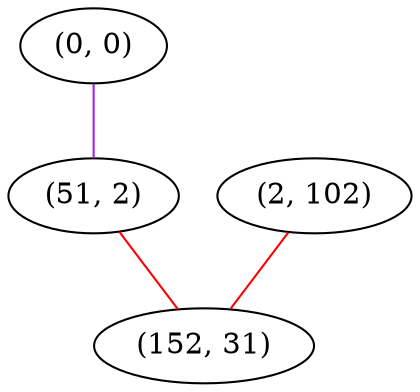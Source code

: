 graph "" {
"(0, 0)";
"(51, 2)";
"(2, 102)";
"(152, 31)";
"(0, 0)" -- "(51, 2)"  [color=purple, key=0, weight=4];
"(51, 2)" -- "(152, 31)"  [color=red, key=0, weight=1];
"(2, 102)" -- "(152, 31)"  [color=red, key=0, weight=1];
}
